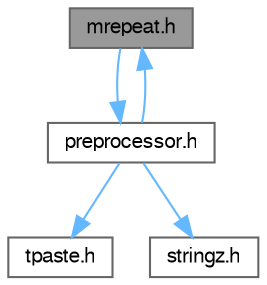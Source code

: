 digraph "mrepeat.h"
{
 // LATEX_PDF_SIZE
  bgcolor="transparent";
  edge [fontname=FreeSans,fontsize=10,labelfontname=FreeSans,labelfontsize=10];
  node [fontname=FreeSans,fontsize=10,shape=box,height=0.2,width=0.4];
  Node1 [label="mrepeat.h",height=0.2,width=0.4,color="gray40", fillcolor="grey60", style="filled", fontcolor="black",tooltip="Preprocessor macro repeating utils."];
  Node1 -> Node2 [color="steelblue1",style="solid"];
  Node2 [label="preprocessor.h",height=0.2,width=0.4,color="grey40", fillcolor="white", style="filled",URL="$preprocessor_8h.html",tooltip="Preprocessor utils."];
  Node2 -> Node3 [color="steelblue1",style="solid"];
  Node3 [label="tpaste.h",height=0.2,width=0.4,color="grey40", fillcolor="white", style="filled",URL="$tpaste_8h.html",tooltip="Preprocessor token pasting utils."];
  Node2 -> Node4 [color="steelblue1",style="solid"];
  Node4 [label="stringz.h",height=0.2,width=0.4,color="grey40", fillcolor="white", style="filled",URL="$stringz_8h.html",tooltip="Preprocessor stringizing utils."];
  Node2 -> Node1 [color="steelblue1",style="solid"];
}
